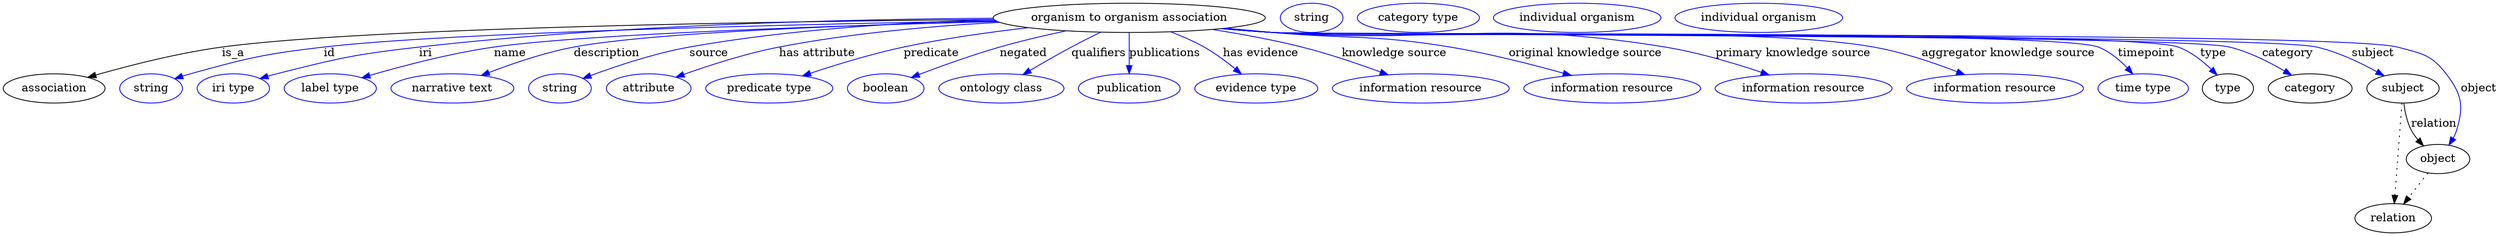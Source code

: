 digraph {
	graph [bb="0,0,3059.4,283"];
	node [label="\N"];
	"organism to organism association"	[height=0.5,
		label="organism to organism association",
		pos="1380.4,265",
		width=4.6399];
	association	[height=0.5,
		pos="62.394,178",
		width=1.7332];
	"organism to organism association" -> association	[label=is_a,
		lp="282.39,221.5",
		pos="e,103.34,191.6 1214.2,262.98 950.04,260.64 445.92,253.07 268.39,229 214.66,221.71 154.53,206.25 113.18,194.44"];
	id	[color=blue,
		height=0.5,
		label=string,
		pos="181.39,178",
		width=1.0652];
	"organism to organism association" -> id	[color=blue,
		label=id,
		lp="400.39,221.5",
		pos="e,210.37,190.01 1216.6,261.43 978.28,257.14 547.72,247.14 393.39,229 319.55,220.32 301.06,215.79 229.39,196 226.28,195.14 223.08,\
194.18 219.89,193.17",
		style=solid];
	iri	[color=blue,
		height=0.5,
		label="iri type",
		pos="282.39,178",
		width=1.2277];
	"organism to organism association" -> iri	[color=blue,
		label=iri,
		lp="518.39,221.5",
		pos="e,315.01,190.16 1213.1,264.51 1037.5,263.35 753.71,256.69 510.39,229 431.75,220.05 412.11,215.46 335.39,196 331.97,195.13 328.43,\
194.16 324.9,193.14",
		style=solid];
	name	[color=blue,
		height=0.5,
		label="label type",
		pos="401.39,178",
		width=1.5707];
	"organism to organism association" -> name	[color=blue,
		label=name,
		lp="622.39,221.5",
		pos="e,440.21,191.15 1218.7,260.43 1026.4,255.54 716.99,245.42 602.39,229 549.56,221.43 490.43,205.83 450.06,194.06",
		style=solid];
	description	[color=blue,
		height=0.5,
		label="narrative text",
		pos="551.39,178",
		width=2.0943];
	"organism to organism association" -> description	[color=blue,
		label=description,
		lp="739.89,221.5",
		pos="e,586.54,193.93 1217.9,260.77 1048.6,256.49 794.97,247.24 699.39,229 663.73,222.19 624.9,208.83 595.96,197.64",
		style=solid];
	source	[color=blue,
		height=0.5,
		label=string,
		pos="683.39,178",
		width=1.0652];
	"organism to organism association" -> source	[color=blue,
		label=source,
		lp="865.39,221.5",
		pos="e,711.66,190.4 1214.4,262.81 1107.2,259.68 965.21,251.13 841.39,229 799.35,221.48 752.95,205.87 721.37,194.08",
		style=solid];
	"has attribute"	[color=blue,
		height=0.5,
		label=attribute,
		pos="791.39,178",
		width=1.4443];
	"organism to organism association" -> "has attribute"	[color=blue,
		label="has attribute",
		lp="998.39,221.5",
		pos="e,824.86,191.85 1221.4,259.42 1140,254.96 1039.8,246.2 951.39,229 910.88,221.12 866.15,206.62 834.3,195.26",
		style=solid];
	predicate	[color=blue,
		height=0.5,
		label="predicate type",
		pos="939.39,178",
		width=2.1665];
	"organism to organism association" -> predicate	[color=blue,
		label=predicate,
		lp="1137.4,221.5",
		pos="e,980,193.49 1256.6,252.91 1208.4,247.41 1153,239.62 1103.4,229 1064.6,220.7 1021.8,207.5 989.62,196.75",
		style=solid];
	negated	[color=blue,
		height=0.5,
		label=boolean,
		pos="1082.4,178",
		width=1.2999];
	"organism to organism association" -> negated	[color=blue,
		label=negated,
		lp="1250.4,221.5",
		pos="e,1113.5,191.48 1302.7,248.98 1276.6,243.4 1247.6,236.56 1221.4,229 1187.8,219.31 1150.6,205.77 1123.1,195.22",
		style=solid];
	qualifiers	[color=blue,
		height=0.5,
		label="ontology class",
		pos="1223.4,178",
		width=2.1304];
	"organism to organism association" -> qualifiers	[color=blue,
		label=qualifiers,
		lp="1342.9,221.5",
		pos="e,1249.9,195.02 1345.5,247.38 1333.9,241.72 1321,235.24 1309.4,229 1292.5,219.92 1274,209.3 1258.6,200.19",
		style=solid];
	publications	[color=blue,
		height=0.5,
		label=publication,
		pos="1380.4,178",
		width=1.7332];
	"organism to organism association" -> publications	[color=blue,
		label=publications,
		lp="1424.4,221.5",
		pos="e,1380.4,196.18 1380.4,246.8 1380.4,235.16 1380.4,219.55 1380.4,206.24",
		style=solid];
	"has evidence"	[color=blue,
		height=0.5,
		label="evidence type",
		pos="1536.4,178",
		width=2.0943];
	"organism to organism association" -> "has evidence"	[color=blue,
		label="has evidence",
		lp="1541.9,221.5",
		pos="e,1518.1,195.69 1431.3,247.74 1445,242.54 1459.6,236.22 1472.4,229 1485.7,221.48 1499.3,211.34 1510.5,202.15",
		style=solid];
	"knowledge source"	[color=blue,
		height=0.5,
		label="information resource",
		pos="1738.4,178",
		width=3.015];
	"organism to organism association" -> "knowledge source"	[color=blue,
		label="knowledge source",
		lp="1705.9,221.5",
		pos="e,1698.3,194.73 1482.2,250.71 1517.4,245.19 1556.9,237.95 1592.4,229 1625,220.77 1660.8,208.57 1688.8,198.28",
		style=solid];
	"original knowledge source"	[color=blue,
		height=0.5,
		label="information resource",
		pos="1973.4,178",
		width=3.015];
	"organism to organism association" -> "original knowledge source"	[color=blue,
		label="original knowledge source",
		lp="1940.4,221.5",
		pos="e,1923.2,194.05 1499.2,252.3 1518.3,250.48 1537.9,248.66 1556.4,247 1653.2,238.33 1678.5,244.9 1774.4,229 1821.7,221.16 1874.3,207.74 \
1913.5,196.78",
		style=solid];
	"primary knowledge source"	[color=blue,
		height=0.5,
		label="information resource",
		pos="2208.4,178",
		width=3.015];
	"organism to organism association" -> "primary knowledge source"	[color=blue,
		label="primary knowledge source",
		lp="2195.4,221.5",
		pos="e,2166.1,194.64 1495.3,251.91 1515.7,250.06 1536.6,248.32 1556.4,247 1770.3,232.69 1826.8,263.51 2038.4,229 2078.9,222.4 2123.3,\
209.11 2156.6,197.89",
		style=solid];
	"aggregator knowledge source"	[color=blue,
		height=0.5,
		label="information resource",
		pos="2443.4,178",
		width=3.015];
	"organism to organism association" -> "aggregator knowledge source"	[color=blue,
		label="aggregator knowledge source",
		lp="2459.9,221.5",
		pos="e,2406.2,194.94 1494.4,251.78 1515,249.92 1536.3,248.21 1556.4,247 1720.1,237.11 2132.8,257.41 2294.4,229 2329.6,222.8 2367.9,209.83 \
2396.8,198.65",
		style=solid];
	timepoint	[color=blue,
		height=0.5,
		label="time type",
		pos="2625.4,178",
		width=1.5346];
	"organism to organism association" -> timepoint	[color=blue,
		label=timepoint,
		lp="2629.4,221.5",
		pos="e,2612.5,195.89 1493.9,251.72 1514.7,249.84 1536.2,248.15 1556.4,247 1612.6,243.79 2518,249.78 2570.4,229 2583.8,223.67 2596,213.42 \
2605.5,203.59",
		style=solid];
	type	[height=0.5,
		pos="2729.4,178",
		width=0.86659];
	"organism to organism association" -> type	[color=blue,
		label=type,
		lp="2711.4,221.5",
		pos="e,2716.1,194.46 1493.4,251.73 1514.3,249.85 1536,248.15 1556.4,247 1618.1,243.53 2610.4,250.27 2668.4,229 2683.7,223.39 2698,212.17 \
2708.9,201.79",
		style=solid];
	category	[height=0.5,
		pos="2830.4,178",
		width=1.4263];
	"organism to organism association" -> category	[color=blue,
		label=category,
		lp="2802.9,221.5",
		pos="e,2807.6,194.31 1493.4,251.72 1514.3,249.83 1536,248.14 1556.4,247 1621.6,243.36 2668,244.61 2731.4,229 2755.3,223.1 2780.1,210.6 \
2798.9,199.57",
		style=solid];
	subject	[height=0.5,
		pos="2944.4,178",
		width=1.2277];
	"organism to organism association" -> subject	[color=blue,
		label=subject,
		lp="2907.4,221.5",
		pos="e,2921,193.6 1493.4,251.7 1514.3,249.81 1536,248.13 1556.4,247 1627.5,243.07 2769,245.06 2838.4,229 2864.5,222.95 2891.8,209.88 \
2912.2,198.61",
		style=solid];
	object	[height=0.5,
		pos="2987.4,91",
		width=1.0832];
	"organism to organism association" -> object	[color=blue,
		label=object,
		lp="3037.4,178",
		pos="e,3000.8,108.09 1493.4,251.68 1514.3,249.8 1536,248.12 1556.4,247 1633,242.81 2863.2,248.57 2937.4,229 2966.8,221.24 2978.9,220.19 \
2997.4,196 3016.3,171.2 3019.3,156.9 3010.4,127 3009.4,123.55 3007.9,120.13 3006.1,116.85",
		style=solid];
	association_type	[color=blue,
		height=0.5,
		label=string,
		pos="1603.4,265",
		width=1.0652];
	association_category	[color=blue,
		height=0.5,
		label="category type",
		pos="1734.4,265",
		width=2.0762];
	subject -> object	[label=relation,
		lp="2982.4,134.5",
		pos="e,2969.5,107.23 2945.5,159.55 2946.7,149.57 2949.2,137.07 2954.4,127 2956.6,122.68 2959.5,118.52 2962.7,114.66"];
	relation	[height=0.5,
		pos="2932.4,18",
		width=1.2999];
	subject -> relation	[pos="e,2933.7,36.188 2943.1,159.79 2941,132.48 2937,78.994 2934.5,46.38",
		style=dotted];
	"organism to organism association_subject"	[color=blue,
		height=0.5,
		label="individual organism",
		pos="1929.4,265",
		width=2.8525];
	object -> relation	[pos="e,2945.2,35.54 2974.9,73.889 2968,64.939 2959.2,53.617 2951.4,43.584",
		style=dotted];
	"organism to organism association_object"	[color=blue,
		height=0.5,
		label="individual organism",
		pos="2152.4,265",
		width=2.8525];
}
